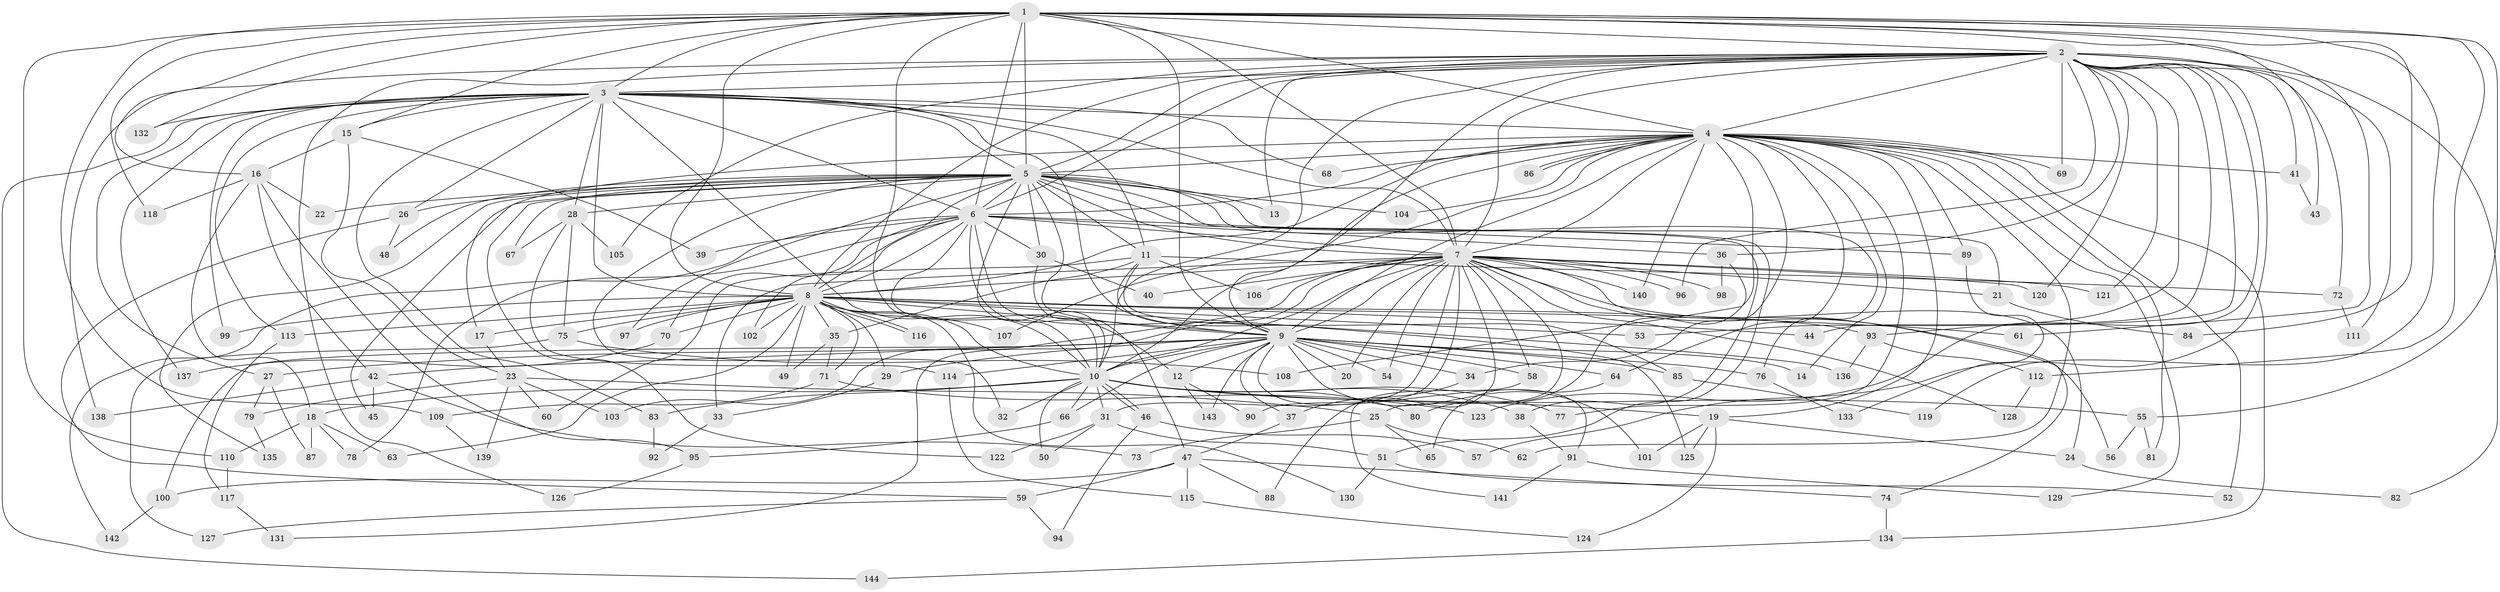 // Generated by graph-tools (version 1.1) at 2025/14/03/09/25 04:14:08]
// undirected, 144 vertices, 313 edges
graph export_dot {
graph [start="1"]
  node [color=gray90,style=filled];
  1;
  2;
  3;
  4;
  5;
  6;
  7;
  8;
  9;
  10;
  11;
  12;
  13;
  14;
  15;
  16;
  17;
  18;
  19;
  20;
  21;
  22;
  23;
  24;
  25;
  26;
  27;
  28;
  29;
  30;
  31;
  32;
  33;
  34;
  35;
  36;
  37;
  38;
  39;
  40;
  41;
  42;
  43;
  44;
  45;
  46;
  47;
  48;
  49;
  50;
  51;
  52;
  53;
  54;
  55;
  56;
  57;
  58;
  59;
  60;
  61;
  62;
  63;
  64;
  65;
  66;
  67;
  68;
  69;
  70;
  71;
  72;
  73;
  74;
  75;
  76;
  77;
  78;
  79;
  80;
  81;
  82;
  83;
  84;
  85;
  86;
  87;
  88;
  89;
  90;
  91;
  92;
  93;
  94;
  95;
  96;
  97;
  98;
  99;
  100;
  101;
  102;
  103;
  104;
  105;
  106;
  107;
  108;
  109;
  110;
  111;
  112;
  113;
  114;
  115;
  116;
  117;
  118;
  119;
  120;
  121;
  122;
  123;
  124;
  125;
  126;
  127;
  128;
  129;
  130;
  131;
  132;
  133;
  134;
  135;
  136;
  137;
  138;
  139;
  140;
  141;
  142;
  143;
  144;
  1 -- 2;
  1 -- 3;
  1 -- 4;
  1 -- 5;
  1 -- 6;
  1 -- 7;
  1 -- 8;
  1 -- 9;
  1 -- 10;
  1 -- 15;
  1 -- 16;
  1 -- 43;
  1 -- 55;
  1 -- 61;
  1 -- 84;
  1 -- 109;
  1 -- 110;
  1 -- 112;
  1 -- 118;
  1 -- 119;
  1 -- 132;
  2 -- 3;
  2 -- 4;
  2 -- 5;
  2 -- 6;
  2 -- 7;
  2 -- 8;
  2 -- 9;
  2 -- 10;
  2 -- 13;
  2 -- 36;
  2 -- 41;
  2 -- 44;
  2 -- 53;
  2 -- 57;
  2 -- 69;
  2 -- 72;
  2 -- 82;
  2 -- 93;
  2 -- 96;
  2 -- 105;
  2 -- 111;
  2 -- 120;
  2 -- 121;
  2 -- 123;
  2 -- 126;
  2 -- 138;
  3 -- 4;
  3 -- 5;
  3 -- 6;
  3 -- 7;
  3 -- 8;
  3 -- 9;
  3 -- 10;
  3 -- 11;
  3 -- 15;
  3 -- 26;
  3 -- 27;
  3 -- 28;
  3 -- 68;
  3 -- 83;
  3 -- 99;
  3 -- 113;
  3 -- 132;
  3 -- 137;
  3 -- 144;
  4 -- 5;
  4 -- 6;
  4 -- 7;
  4 -- 8;
  4 -- 9;
  4 -- 10;
  4 -- 14;
  4 -- 17;
  4 -- 19;
  4 -- 34;
  4 -- 41;
  4 -- 52;
  4 -- 62;
  4 -- 64;
  4 -- 68;
  4 -- 69;
  4 -- 77;
  4 -- 81;
  4 -- 86;
  4 -- 86;
  4 -- 89;
  4 -- 104;
  4 -- 107;
  4 -- 108;
  4 -- 129;
  4 -- 134;
  4 -- 140;
  5 -- 6;
  5 -- 7;
  5 -- 8;
  5 -- 9;
  5 -- 10;
  5 -- 11;
  5 -- 13;
  5 -- 21;
  5 -- 22;
  5 -- 26;
  5 -- 28;
  5 -- 30;
  5 -- 32;
  5 -- 38;
  5 -- 45;
  5 -- 48;
  5 -- 51;
  5 -- 67;
  5 -- 76;
  5 -- 97;
  5 -- 104;
  5 -- 122;
  5 -- 135;
  6 -- 7;
  6 -- 8;
  6 -- 9;
  6 -- 10;
  6 -- 12;
  6 -- 30;
  6 -- 36;
  6 -- 39;
  6 -- 70;
  6 -- 78;
  6 -- 89;
  6 -- 102;
  6 -- 142;
  7 -- 8;
  7 -- 9;
  7 -- 10;
  7 -- 20;
  7 -- 21;
  7 -- 24;
  7 -- 25;
  7 -- 31;
  7 -- 33;
  7 -- 40;
  7 -- 54;
  7 -- 56;
  7 -- 58;
  7 -- 74;
  7 -- 88;
  7 -- 90;
  7 -- 96;
  7 -- 98;
  7 -- 103;
  7 -- 106;
  7 -- 120;
  7 -- 121;
  7 -- 128;
  7 -- 131;
  7 -- 140;
  8 -- 9;
  8 -- 10;
  8 -- 17;
  8 -- 29;
  8 -- 35;
  8 -- 44;
  8 -- 49;
  8 -- 53;
  8 -- 61;
  8 -- 63;
  8 -- 70;
  8 -- 71;
  8 -- 75;
  8 -- 93;
  8 -- 97;
  8 -- 99;
  8 -- 102;
  8 -- 107;
  8 -- 113;
  8 -- 116;
  8 -- 116;
  8 -- 130;
  8 -- 136;
  9 -- 10;
  9 -- 12;
  9 -- 14;
  9 -- 20;
  9 -- 27;
  9 -- 29;
  9 -- 34;
  9 -- 37;
  9 -- 42;
  9 -- 54;
  9 -- 58;
  9 -- 64;
  9 -- 66;
  9 -- 76;
  9 -- 85;
  9 -- 91;
  9 -- 100;
  9 -- 101;
  9 -- 114;
  9 -- 143;
  10 -- 18;
  10 -- 19;
  10 -- 31;
  10 -- 32;
  10 -- 38;
  10 -- 46;
  10 -- 46;
  10 -- 50;
  10 -- 55;
  10 -- 66;
  10 -- 77;
  10 -- 80;
  10 -- 83;
  11 -- 35;
  11 -- 60;
  11 -- 72;
  11 -- 85;
  11 -- 106;
  11 -- 125;
  12 -- 90;
  12 -- 143;
  15 -- 16;
  15 -- 23;
  15 -- 39;
  16 -- 18;
  16 -- 22;
  16 -- 42;
  16 -- 95;
  16 -- 118;
  17 -- 23;
  18 -- 63;
  18 -- 78;
  18 -- 87;
  18 -- 110;
  19 -- 24;
  19 -- 101;
  19 -- 124;
  19 -- 125;
  21 -- 84;
  23 -- 25;
  23 -- 60;
  23 -- 79;
  23 -- 103;
  23 -- 139;
  24 -- 82;
  25 -- 62;
  25 -- 65;
  25 -- 73;
  26 -- 48;
  26 -- 59;
  27 -- 79;
  27 -- 87;
  28 -- 67;
  28 -- 75;
  28 -- 105;
  28 -- 114;
  29 -- 33;
  30 -- 40;
  30 -- 47;
  31 -- 50;
  31 -- 51;
  31 -- 122;
  33 -- 92;
  34 -- 37;
  35 -- 49;
  35 -- 71;
  36 -- 80;
  36 -- 98;
  37 -- 47;
  38 -- 91;
  41 -- 43;
  42 -- 45;
  42 -- 73;
  42 -- 138;
  46 -- 57;
  46 -- 94;
  47 -- 59;
  47 -- 74;
  47 -- 88;
  47 -- 100;
  47 -- 115;
  51 -- 52;
  51 -- 130;
  55 -- 56;
  55 -- 81;
  58 -- 141;
  59 -- 94;
  59 -- 127;
  64 -- 65;
  66 -- 95;
  70 -- 137;
  71 -- 109;
  71 -- 123;
  72 -- 111;
  74 -- 134;
  75 -- 108;
  75 -- 127;
  76 -- 133;
  79 -- 135;
  83 -- 92;
  85 -- 119;
  89 -- 133;
  91 -- 129;
  91 -- 141;
  93 -- 112;
  93 -- 136;
  95 -- 126;
  100 -- 142;
  109 -- 139;
  110 -- 117;
  112 -- 128;
  113 -- 117;
  114 -- 115;
  115 -- 124;
  117 -- 131;
  134 -- 144;
}
